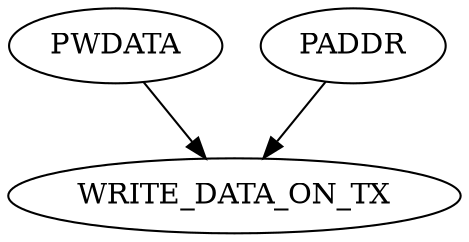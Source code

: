 strict digraph "" {
	PWDATA	 [complexity=4,
		importance=0.0727425631126,
		rank=0.0181856407781];
	WRITE_DATA_ON_TX	 [complexity=0,
		importance=0.0399263820656,
		rank=0.0];
	PWDATA -> WRITE_DATA_ON_TX;
	PADDR	 [complexity=4,
		importance=0.0727425631126,
		rank=0.0181856407781];
	PADDR -> WRITE_DATA_ON_TX;
}
